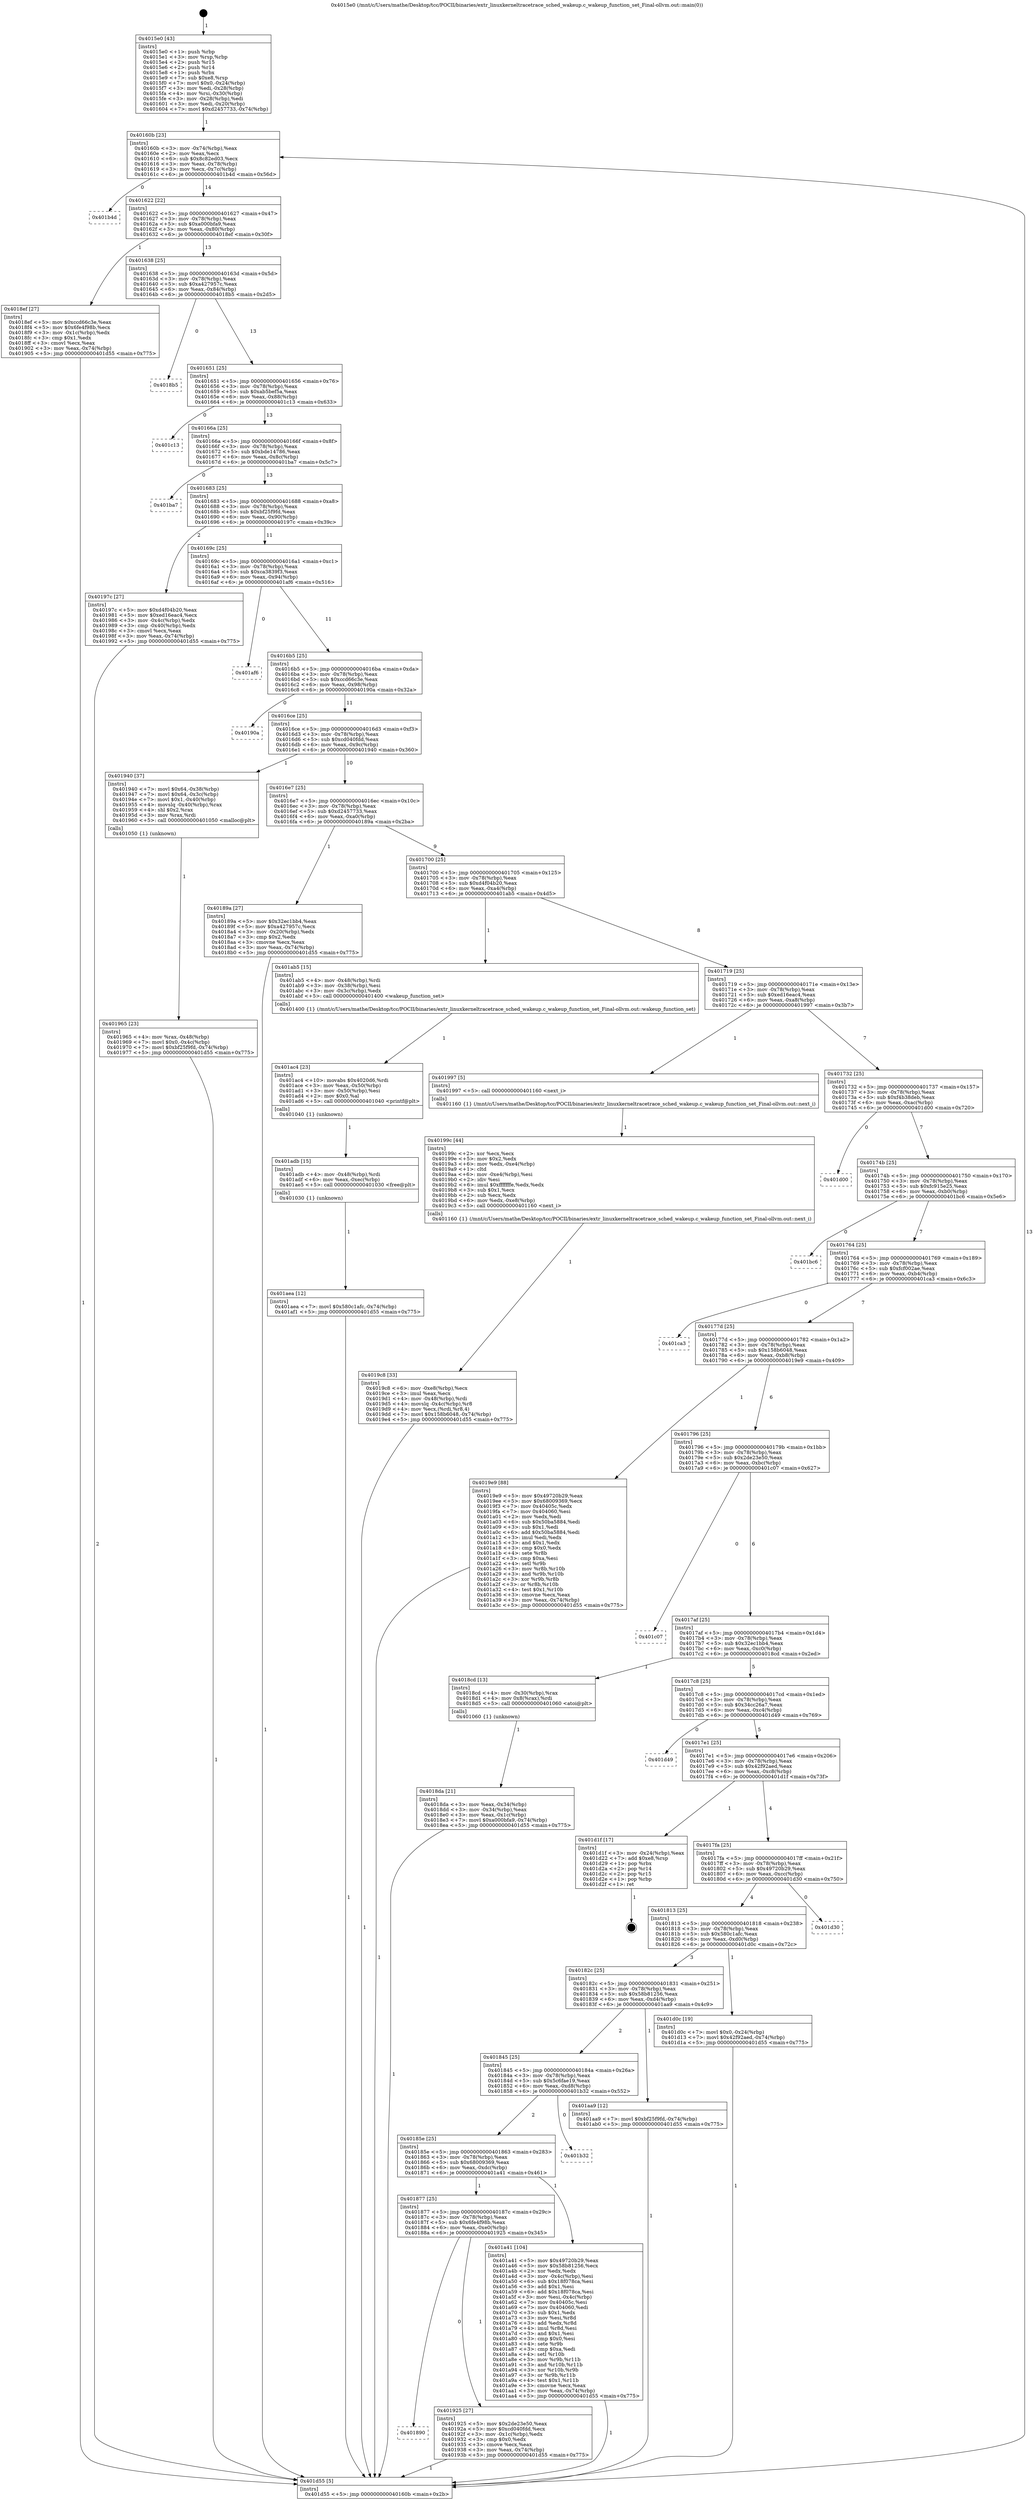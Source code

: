 digraph "0x4015e0" {
  label = "0x4015e0 (/mnt/c/Users/mathe/Desktop/tcc/POCII/binaries/extr_linuxkerneltracetrace_sched_wakeup.c_wakeup_function_set_Final-ollvm.out::main(0))"
  labelloc = "t"
  node[shape=record]

  Entry [label="",width=0.3,height=0.3,shape=circle,fillcolor=black,style=filled]
  "0x40160b" [label="{
     0x40160b [23]\l
     | [instrs]\l
     &nbsp;&nbsp;0x40160b \<+3\>: mov -0x74(%rbp),%eax\l
     &nbsp;&nbsp;0x40160e \<+2\>: mov %eax,%ecx\l
     &nbsp;&nbsp;0x401610 \<+6\>: sub $0x8c82ed03,%ecx\l
     &nbsp;&nbsp;0x401616 \<+3\>: mov %eax,-0x78(%rbp)\l
     &nbsp;&nbsp;0x401619 \<+3\>: mov %ecx,-0x7c(%rbp)\l
     &nbsp;&nbsp;0x40161c \<+6\>: je 0000000000401b4d \<main+0x56d\>\l
  }"]
  "0x401b4d" [label="{
     0x401b4d\l
  }", style=dashed]
  "0x401622" [label="{
     0x401622 [22]\l
     | [instrs]\l
     &nbsp;&nbsp;0x401622 \<+5\>: jmp 0000000000401627 \<main+0x47\>\l
     &nbsp;&nbsp;0x401627 \<+3\>: mov -0x78(%rbp),%eax\l
     &nbsp;&nbsp;0x40162a \<+5\>: sub $0xa000bfa9,%eax\l
     &nbsp;&nbsp;0x40162f \<+3\>: mov %eax,-0x80(%rbp)\l
     &nbsp;&nbsp;0x401632 \<+6\>: je 00000000004018ef \<main+0x30f\>\l
  }"]
  Exit [label="",width=0.3,height=0.3,shape=circle,fillcolor=black,style=filled,peripheries=2]
  "0x4018ef" [label="{
     0x4018ef [27]\l
     | [instrs]\l
     &nbsp;&nbsp;0x4018ef \<+5\>: mov $0xccd66c3e,%eax\l
     &nbsp;&nbsp;0x4018f4 \<+5\>: mov $0x6fe4f98b,%ecx\l
     &nbsp;&nbsp;0x4018f9 \<+3\>: mov -0x1c(%rbp),%edx\l
     &nbsp;&nbsp;0x4018fc \<+3\>: cmp $0x1,%edx\l
     &nbsp;&nbsp;0x4018ff \<+3\>: cmovl %ecx,%eax\l
     &nbsp;&nbsp;0x401902 \<+3\>: mov %eax,-0x74(%rbp)\l
     &nbsp;&nbsp;0x401905 \<+5\>: jmp 0000000000401d55 \<main+0x775\>\l
  }"]
  "0x401638" [label="{
     0x401638 [25]\l
     | [instrs]\l
     &nbsp;&nbsp;0x401638 \<+5\>: jmp 000000000040163d \<main+0x5d\>\l
     &nbsp;&nbsp;0x40163d \<+3\>: mov -0x78(%rbp),%eax\l
     &nbsp;&nbsp;0x401640 \<+5\>: sub $0xa427957c,%eax\l
     &nbsp;&nbsp;0x401645 \<+6\>: mov %eax,-0x84(%rbp)\l
     &nbsp;&nbsp;0x40164b \<+6\>: je 00000000004018b5 \<main+0x2d5\>\l
  }"]
  "0x401aea" [label="{
     0x401aea [12]\l
     | [instrs]\l
     &nbsp;&nbsp;0x401aea \<+7\>: movl $0x580c1afc,-0x74(%rbp)\l
     &nbsp;&nbsp;0x401af1 \<+5\>: jmp 0000000000401d55 \<main+0x775\>\l
  }"]
  "0x4018b5" [label="{
     0x4018b5\l
  }", style=dashed]
  "0x401651" [label="{
     0x401651 [25]\l
     | [instrs]\l
     &nbsp;&nbsp;0x401651 \<+5\>: jmp 0000000000401656 \<main+0x76\>\l
     &nbsp;&nbsp;0x401656 \<+3\>: mov -0x78(%rbp),%eax\l
     &nbsp;&nbsp;0x401659 \<+5\>: sub $0xab5bef5a,%eax\l
     &nbsp;&nbsp;0x40165e \<+6\>: mov %eax,-0x88(%rbp)\l
     &nbsp;&nbsp;0x401664 \<+6\>: je 0000000000401c13 \<main+0x633\>\l
  }"]
  "0x401adb" [label="{
     0x401adb [15]\l
     | [instrs]\l
     &nbsp;&nbsp;0x401adb \<+4\>: mov -0x48(%rbp),%rdi\l
     &nbsp;&nbsp;0x401adf \<+6\>: mov %eax,-0xec(%rbp)\l
     &nbsp;&nbsp;0x401ae5 \<+5\>: call 0000000000401030 \<free@plt\>\l
     | [calls]\l
     &nbsp;&nbsp;0x401030 \{1\} (unknown)\l
  }"]
  "0x401c13" [label="{
     0x401c13\l
  }", style=dashed]
  "0x40166a" [label="{
     0x40166a [25]\l
     | [instrs]\l
     &nbsp;&nbsp;0x40166a \<+5\>: jmp 000000000040166f \<main+0x8f\>\l
     &nbsp;&nbsp;0x40166f \<+3\>: mov -0x78(%rbp),%eax\l
     &nbsp;&nbsp;0x401672 \<+5\>: sub $0xbde14786,%eax\l
     &nbsp;&nbsp;0x401677 \<+6\>: mov %eax,-0x8c(%rbp)\l
     &nbsp;&nbsp;0x40167d \<+6\>: je 0000000000401ba7 \<main+0x5c7\>\l
  }"]
  "0x401ac4" [label="{
     0x401ac4 [23]\l
     | [instrs]\l
     &nbsp;&nbsp;0x401ac4 \<+10\>: movabs $0x4020d6,%rdi\l
     &nbsp;&nbsp;0x401ace \<+3\>: mov %eax,-0x50(%rbp)\l
     &nbsp;&nbsp;0x401ad1 \<+3\>: mov -0x50(%rbp),%esi\l
     &nbsp;&nbsp;0x401ad4 \<+2\>: mov $0x0,%al\l
     &nbsp;&nbsp;0x401ad6 \<+5\>: call 0000000000401040 \<printf@plt\>\l
     | [calls]\l
     &nbsp;&nbsp;0x401040 \{1\} (unknown)\l
  }"]
  "0x401ba7" [label="{
     0x401ba7\l
  }", style=dashed]
  "0x401683" [label="{
     0x401683 [25]\l
     | [instrs]\l
     &nbsp;&nbsp;0x401683 \<+5\>: jmp 0000000000401688 \<main+0xa8\>\l
     &nbsp;&nbsp;0x401688 \<+3\>: mov -0x78(%rbp),%eax\l
     &nbsp;&nbsp;0x40168b \<+5\>: sub $0xbf25f9fd,%eax\l
     &nbsp;&nbsp;0x401690 \<+6\>: mov %eax,-0x90(%rbp)\l
     &nbsp;&nbsp;0x401696 \<+6\>: je 000000000040197c \<main+0x39c\>\l
  }"]
  "0x4019c8" [label="{
     0x4019c8 [33]\l
     | [instrs]\l
     &nbsp;&nbsp;0x4019c8 \<+6\>: mov -0xe8(%rbp),%ecx\l
     &nbsp;&nbsp;0x4019ce \<+3\>: imul %eax,%ecx\l
     &nbsp;&nbsp;0x4019d1 \<+4\>: mov -0x48(%rbp),%rdi\l
     &nbsp;&nbsp;0x4019d5 \<+4\>: movslq -0x4c(%rbp),%r8\l
     &nbsp;&nbsp;0x4019d9 \<+4\>: mov %ecx,(%rdi,%r8,4)\l
     &nbsp;&nbsp;0x4019dd \<+7\>: movl $0x158b6048,-0x74(%rbp)\l
     &nbsp;&nbsp;0x4019e4 \<+5\>: jmp 0000000000401d55 \<main+0x775\>\l
  }"]
  "0x40197c" [label="{
     0x40197c [27]\l
     | [instrs]\l
     &nbsp;&nbsp;0x40197c \<+5\>: mov $0xd4f04b20,%eax\l
     &nbsp;&nbsp;0x401981 \<+5\>: mov $0xed16eac4,%ecx\l
     &nbsp;&nbsp;0x401986 \<+3\>: mov -0x4c(%rbp),%edx\l
     &nbsp;&nbsp;0x401989 \<+3\>: cmp -0x40(%rbp),%edx\l
     &nbsp;&nbsp;0x40198c \<+3\>: cmovl %ecx,%eax\l
     &nbsp;&nbsp;0x40198f \<+3\>: mov %eax,-0x74(%rbp)\l
     &nbsp;&nbsp;0x401992 \<+5\>: jmp 0000000000401d55 \<main+0x775\>\l
  }"]
  "0x40169c" [label="{
     0x40169c [25]\l
     | [instrs]\l
     &nbsp;&nbsp;0x40169c \<+5\>: jmp 00000000004016a1 \<main+0xc1\>\l
     &nbsp;&nbsp;0x4016a1 \<+3\>: mov -0x78(%rbp),%eax\l
     &nbsp;&nbsp;0x4016a4 \<+5\>: sub $0xca3839f3,%eax\l
     &nbsp;&nbsp;0x4016a9 \<+6\>: mov %eax,-0x94(%rbp)\l
     &nbsp;&nbsp;0x4016af \<+6\>: je 0000000000401af6 \<main+0x516\>\l
  }"]
  "0x40199c" [label="{
     0x40199c [44]\l
     | [instrs]\l
     &nbsp;&nbsp;0x40199c \<+2\>: xor %ecx,%ecx\l
     &nbsp;&nbsp;0x40199e \<+5\>: mov $0x2,%edx\l
     &nbsp;&nbsp;0x4019a3 \<+6\>: mov %edx,-0xe4(%rbp)\l
     &nbsp;&nbsp;0x4019a9 \<+1\>: cltd\l
     &nbsp;&nbsp;0x4019aa \<+6\>: mov -0xe4(%rbp),%esi\l
     &nbsp;&nbsp;0x4019b0 \<+2\>: idiv %esi\l
     &nbsp;&nbsp;0x4019b2 \<+6\>: imul $0xfffffffe,%edx,%edx\l
     &nbsp;&nbsp;0x4019b8 \<+3\>: sub $0x1,%ecx\l
     &nbsp;&nbsp;0x4019bb \<+2\>: sub %ecx,%edx\l
     &nbsp;&nbsp;0x4019bd \<+6\>: mov %edx,-0xe8(%rbp)\l
     &nbsp;&nbsp;0x4019c3 \<+5\>: call 0000000000401160 \<next_i\>\l
     | [calls]\l
     &nbsp;&nbsp;0x401160 \{1\} (/mnt/c/Users/mathe/Desktop/tcc/POCII/binaries/extr_linuxkerneltracetrace_sched_wakeup.c_wakeup_function_set_Final-ollvm.out::next_i)\l
  }"]
  "0x401af6" [label="{
     0x401af6\l
  }", style=dashed]
  "0x4016b5" [label="{
     0x4016b5 [25]\l
     | [instrs]\l
     &nbsp;&nbsp;0x4016b5 \<+5\>: jmp 00000000004016ba \<main+0xda\>\l
     &nbsp;&nbsp;0x4016ba \<+3\>: mov -0x78(%rbp),%eax\l
     &nbsp;&nbsp;0x4016bd \<+5\>: sub $0xccd66c3e,%eax\l
     &nbsp;&nbsp;0x4016c2 \<+6\>: mov %eax,-0x98(%rbp)\l
     &nbsp;&nbsp;0x4016c8 \<+6\>: je 000000000040190a \<main+0x32a\>\l
  }"]
  "0x401965" [label="{
     0x401965 [23]\l
     | [instrs]\l
     &nbsp;&nbsp;0x401965 \<+4\>: mov %rax,-0x48(%rbp)\l
     &nbsp;&nbsp;0x401969 \<+7\>: movl $0x0,-0x4c(%rbp)\l
     &nbsp;&nbsp;0x401970 \<+7\>: movl $0xbf25f9fd,-0x74(%rbp)\l
     &nbsp;&nbsp;0x401977 \<+5\>: jmp 0000000000401d55 \<main+0x775\>\l
  }"]
  "0x40190a" [label="{
     0x40190a\l
  }", style=dashed]
  "0x4016ce" [label="{
     0x4016ce [25]\l
     | [instrs]\l
     &nbsp;&nbsp;0x4016ce \<+5\>: jmp 00000000004016d3 \<main+0xf3\>\l
     &nbsp;&nbsp;0x4016d3 \<+3\>: mov -0x78(%rbp),%eax\l
     &nbsp;&nbsp;0x4016d6 \<+5\>: sub $0xcd040fdd,%eax\l
     &nbsp;&nbsp;0x4016db \<+6\>: mov %eax,-0x9c(%rbp)\l
     &nbsp;&nbsp;0x4016e1 \<+6\>: je 0000000000401940 \<main+0x360\>\l
  }"]
  "0x401890" [label="{
     0x401890\l
  }", style=dashed]
  "0x401940" [label="{
     0x401940 [37]\l
     | [instrs]\l
     &nbsp;&nbsp;0x401940 \<+7\>: movl $0x64,-0x38(%rbp)\l
     &nbsp;&nbsp;0x401947 \<+7\>: movl $0x64,-0x3c(%rbp)\l
     &nbsp;&nbsp;0x40194e \<+7\>: movl $0x1,-0x40(%rbp)\l
     &nbsp;&nbsp;0x401955 \<+4\>: movslq -0x40(%rbp),%rax\l
     &nbsp;&nbsp;0x401959 \<+4\>: shl $0x2,%rax\l
     &nbsp;&nbsp;0x40195d \<+3\>: mov %rax,%rdi\l
     &nbsp;&nbsp;0x401960 \<+5\>: call 0000000000401050 \<malloc@plt\>\l
     | [calls]\l
     &nbsp;&nbsp;0x401050 \{1\} (unknown)\l
  }"]
  "0x4016e7" [label="{
     0x4016e7 [25]\l
     | [instrs]\l
     &nbsp;&nbsp;0x4016e7 \<+5\>: jmp 00000000004016ec \<main+0x10c\>\l
     &nbsp;&nbsp;0x4016ec \<+3\>: mov -0x78(%rbp),%eax\l
     &nbsp;&nbsp;0x4016ef \<+5\>: sub $0xd2457733,%eax\l
     &nbsp;&nbsp;0x4016f4 \<+6\>: mov %eax,-0xa0(%rbp)\l
     &nbsp;&nbsp;0x4016fa \<+6\>: je 000000000040189a \<main+0x2ba\>\l
  }"]
  "0x401925" [label="{
     0x401925 [27]\l
     | [instrs]\l
     &nbsp;&nbsp;0x401925 \<+5\>: mov $0x2de23e50,%eax\l
     &nbsp;&nbsp;0x40192a \<+5\>: mov $0xcd040fdd,%ecx\l
     &nbsp;&nbsp;0x40192f \<+3\>: mov -0x1c(%rbp),%edx\l
     &nbsp;&nbsp;0x401932 \<+3\>: cmp $0x0,%edx\l
     &nbsp;&nbsp;0x401935 \<+3\>: cmove %ecx,%eax\l
     &nbsp;&nbsp;0x401938 \<+3\>: mov %eax,-0x74(%rbp)\l
     &nbsp;&nbsp;0x40193b \<+5\>: jmp 0000000000401d55 \<main+0x775\>\l
  }"]
  "0x40189a" [label="{
     0x40189a [27]\l
     | [instrs]\l
     &nbsp;&nbsp;0x40189a \<+5\>: mov $0x32ec1bb4,%eax\l
     &nbsp;&nbsp;0x40189f \<+5\>: mov $0xa427957c,%ecx\l
     &nbsp;&nbsp;0x4018a4 \<+3\>: mov -0x20(%rbp),%edx\l
     &nbsp;&nbsp;0x4018a7 \<+3\>: cmp $0x2,%edx\l
     &nbsp;&nbsp;0x4018aa \<+3\>: cmovne %ecx,%eax\l
     &nbsp;&nbsp;0x4018ad \<+3\>: mov %eax,-0x74(%rbp)\l
     &nbsp;&nbsp;0x4018b0 \<+5\>: jmp 0000000000401d55 \<main+0x775\>\l
  }"]
  "0x401700" [label="{
     0x401700 [25]\l
     | [instrs]\l
     &nbsp;&nbsp;0x401700 \<+5\>: jmp 0000000000401705 \<main+0x125\>\l
     &nbsp;&nbsp;0x401705 \<+3\>: mov -0x78(%rbp),%eax\l
     &nbsp;&nbsp;0x401708 \<+5\>: sub $0xd4f04b20,%eax\l
     &nbsp;&nbsp;0x40170d \<+6\>: mov %eax,-0xa4(%rbp)\l
     &nbsp;&nbsp;0x401713 \<+6\>: je 0000000000401ab5 \<main+0x4d5\>\l
  }"]
  "0x401d55" [label="{
     0x401d55 [5]\l
     | [instrs]\l
     &nbsp;&nbsp;0x401d55 \<+5\>: jmp 000000000040160b \<main+0x2b\>\l
  }"]
  "0x4015e0" [label="{
     0x4015e0 [43]\l
     | [instrs]\l
     &nbsp;&nbsp;0x4015e0 \<+1\>: push %rbp\l
     &nbsp;&nbsp;0x4015e1 \<+3\>: mov %rsp,%rbp\l
     &nbsp;&nbsp;0x4015e4 \<+2\>: push %r15\l
     &nbsp;&nbsp;0x4015e6 \<+2\>: push %r14\l
     &nbsp;&nbsp;0x4015e8 \<+1\>: push %rbx\l
     &nbsp;&nbsp;0x4015e9 \<+7\>: sub $0xe8,%rsp\l
     &nbsp;&nbsp;0x4015f0 \<+7\>: movl $0x0,-0x24(%rbp)\l
     &nbsp;&nbsp;0x4015f7 \<+3\>: mov %edi,-0x28(%rbp)\l
     &nbsp;&nbsp;0x4015fa \<+4\>: mov %rsi,-0x30(%rbp)\l
     &nbsp;&nbsp;0x4015fe \<+3\>: mov -0x28(%rbp),%edi\l
     &nbsp;&nbsp;0x401601 \<+3\>: mov %edi,-0x20(%rbp)\l
     &nbsp;&nbsp;0x401604 \<+7\>: movl $0xd2457733,-0x74(%rbp)\l
  }"]
  "0x401877" [label="{
     0x401877 [25]\l
     | [instrs]\l
     &nbsp;&nbsp;0x401877 \<+5\>: jmp 000000000040187c \<main+0x29c\>\l
     &nbsp;&nbsp;0x40187c \<+3\>: mov -0x78(%rbp),%eax\l
     &nbsp;&nbsp;0x40187f \<+5\>: sub $0x6fe4f98b,%eax\l
     &nbsp;&nbsp;0x401884 \<+6\>: mov %eax,-0xe0(%rbp)\l
     &nbsp;&nbsp;0x40188a \<+6\>: je 0000000000401925 \<main+0x345\>\l
  }"]
  "0x401ab5" [label="{
     0x401ab5 [15]\l
     | [instrs]\l
     &nbsp;&nbsp;0x401ab5 \<+4\>: mov -0x48(%rbp),%rdi\l
     &nbsp;&nbsp;0x401ab9 \<+3\>: mov -0x38(%rbp),%esi\l
     &nbsp;&nbsp;0x401abc \<+3\>: mov -0x3c(%rbp),%edx\l
     &nbsp;&nbsp;0x401abf \<+5\>: call 0000000000401400 \<wakeup_function_set\>\l
     | [calls]\l
     &nbsp;&nbsp;0x401400 \{1\} (/mnt/c/Users/mathe/Desktop/tcc/POCII/binaries/extr_linuxkerneltracetrace_sched_wakeup.c_wakeup_function_set_Final-ollvm.out::wakeup_function_set)\l
  }"]
  "0x401719" [label="{
     0x401719 [25]\l
     | [instrs]\l
     &nbsp;&nbsp;0x401719 \<+5\>: jmp 000000000040171e \<main+0x13e\>\l
     &nbsp;&nbsp;0x40171e \<+3\>: mov -0x78(%rbp),%eax\l
     &nbsp;&nbsp;0x401721 \<+5\>: sub $0xed16eac4,%eax\l
     &nbsp;&nbsp;0x401726 \<+6\>: mov %eax,-0xa8(%rbp)\l
     &nbsp;&nbsp;0x40172c \<+6\>: je 0000000000401997 \<main+0x3b7\>\l
  }"]
  "0x401a41" [label="{
     0x401a41 [104]\l
     | [instrs]\l
     &nbsp;&nbsp;0x401a41 \<+5\>: mov $0x49720b29,%eax\l
     &nbsp;&nbsp;0x401a46 \<+5\>: mov $0x58b81256,%ecx\l
     &nbsp;&nbsp;0x401a4b \<+2\>: xor %edx,%edx\l
     &nbsp;&nbsp;0x401a4d \<+3\>: mov -0x4c(%rbp),%esi\l
     &nbsp;&nbsp;0x401a50 \<+6\>: sub $0x18f078ca,%esi\l
     &nbsp;&nbsp;0x401a56 \<+3\>: add $0x1,%esi\l
     &nbsp;&nbsp;0x401a59 \<+6\>: add $0x18f078ca,%esi\l
     &nbsp;&nbsp;0x401a5f \<+3\>: mov %esi,-0x4c(%rbp)\l
     &nbsp;&nbsp;0x401a62 \<+7\>: mov 0x40405c,%esi\l
     &nbsp;&nbsp;0x401a69 \<+7\>: mov 0x404060,%edi\l
     &nbsp;&nbsp;0x401a70 \<+3\>: sub $0x1,%edx\l
     &nbsp;&nbsp;0x401a73 \<+3\>: mov %esi,%r8d\l
     &nbsp;&nbsp;0x401a76 \<+3\>: add %edx,%r8d\l
     &nbsp;&nbsp;0x401a79 \<+4\>: imul %r8d,%esi\l
     &nbsp;&nbsp;0x401a7d \<+3\>: and $0x1,%esi\l
     &nbsp;&nbsp;0x401a80 \<+3\>: cmp $0x0,%esi\l
     &nbsp;&nbsp;0x401a83 \<+4\>: sete %r9b\l
     &nbsp;&nbsp;0x401a87 \<+3\>: cmp $0xa,%edi\l
     &nbsp;&nbsp;0x401a8a \<+4\>: setl %r10b\l
     &nbsp;&nbsp;0x401a8e \<+3\>: mov %r9b,%r11b\l
     &nbsp;&nbsp;0x401a91 \<+3\>: and %r10b,%r11b\l
     &nbsp;&nbsp;0x401a94 \<+3\>: xor %r10b,%r9b\l
     &nbsp;&nbsp;0x401a97 \<+3\>: or %r9b,%r11b\l
     &nbsp;&nbsp;0x401a9a \<+4\>: test $0x1,%r11b\l
     &nbsp;&nbsp;0x401a9e \<+3\>: cmovne %ecx,%eax\l
     &nbsp;&nbsp;0x401aa1 \<+3\>: mov %eax,-0x74(%rbp)\l
     &nbsp;&nbsp;0x401aa4 \<+5\>: jmp 0000000000401d55 \<main+0x775\>\l
  }"]
  "0x401997" [label="{
     0x401997 [5]\l
     | [instrs]\l
     &nbsp;&nbsp;0x401997 \<+5\>: call 0000000000401160 \<next_i\>\l
     | [calls]\l
     &nbsp;&nbsp;0x401160 \{1\} (/mnt/c/Users/mathe/Desktop/tcc/POCII/binaries/extr_linuxkerneltracetrace_sched_wakeup.c_wakeup_function_set_Final-ollvm.out::next_i)\l
  }"]
  "0x401732" [label="{
     0x401732 [25]\l
     | [instrs]\l
     &nbsp;&nbsp;0x401732 \<+5\>: jmp 0000000000401737 \<main+0x157\>\l
     &nbsp;&nbsp;0x401737 \<+3\>: mov -0x78(%rbp),%eax\l
     &nbsp;&nbsp;0x40173a \<+5\>: sub $0xf4b38deb,%eax\l
     &nbsp;&nbsp;0x40173f \<+6\>: mov %eax,-0xac(%rbp)\l
     &nbsp;&nbsp;0x401745 \<+6\>: je 0000000000401d00 \<main+0x720\>\l
  }"]
  "0x40185e" [label="{
     0x40185e [25]\l
     | [instrs]\l
     &nbsp;&nbsp;0x40185e \<+5\>: jmp 0000000000401863 \<main+0x283\>\l
     &nbsp;&nbsp;0x401863 \<+3\>: mov -0x78(%rbp),%eax\l
     &nbsp;&nbsp;0x401866 \<+5\>: sub $0x68009369,%eax\l
     &nbsp;&nbsp;0x40186b \<+6\>: mov %eax,-0xdc(%rbp)\l
     &nbsp;&nbsp;0x401871 \<+6\>: je 0000000000401a41 \<main+0x461\>\l
  }"]
  "0x401d00" [label="{
     0x401d00\l
  }", style=dashed]
  "0x40174b" [label="{
     0x40174b [25]\l
     | [instrs]\l
     &nbsp;&nbsp;0x40174b \<+5\>: jmp 0000000000401750 \<main+0x170\>\l
     &nbsp;&nbsp;0x401750 \<+3\>: mov -0x78(%rbp),%eax\l
     &nbsp;&nbsp;0x401753 \<+5\>: sub $0xfc915e25,%eax\l
     &nbsp;&nbsp;0x401758 \<+6\>: mov %eax,-0xb0(%rbp)\l
     &nbsp;&nbsp;0x40175e \<+6\>: je 0000000000401bc6 \<main+0x5e6\>\l
  }"]
  "0x401b32" [label="{
     0x401b32\l
  }", style=dashed]
  "0x401bc6" [label="{
     0x401bc6\l
  }", style=dashed]
  "0x401764" [label="{
     0x401764 [25]\l
     | [instrs]\l
     &nbsp;&nbsp;0x401764 \<+5\>: jmp 0000000000401769 \<main+0x189\>\l
     &nbsp;&nbsp;0x401769 \<+3\>: mov -0x78(%rbp),%eax\l
     &nbsp;&nbsp;0x40176c \<+5\>: sub $0xfcf002ae,%eax\l
     &nbsp;&nbsp;0x401771 \<+6\>: mov %eax,-0xb4(%rbp)\l
     &nbsp;&nbsp;0x401777 \<+6\>: je 0000000000401ca3 \<main+0x6c3\>\l
  }"]
  "0x401845" [label="{
     0x401845 [25]\l
     | [instrs]\l
     &nbsp;&nbsp;0x401845 \<+5\>: jmp 000000000040184a \<main+0x26a\>\l
     &nbsp;&nbsp;0x40184a \<+3\>: mov -0x78(%rbp),%eax\l
     &nbsp;&nbsp;0x40184d \<+5\>: sub $0x5c6fae19,%eax\l
     &nbsp;&nbsp;0x401852 \<+6\>: mov %eax,-0xd8(%rbp)\l
     &nbsp;&nbsp;0x401858 \<+6\>: je 0000000000401b32 \<main+0x552\>\l
  }"]
  "0x401ca3" [label="{
     0x401ca3\l
  }", style=dashed]
  "0x40177d" [label="{
     0x40177d [25]\l
     | [instrs]\l
     &nbsp;&nbsp;0x40177d \<+5\>: jmp 0000000000401782 \<main+0x1a2\>\l
     &nbsp;&nbsp;0x401782 \<+3\>: mov -0x78(%rbp),%eax\l
     &nbsp;&nbsp;0x401785 \<+5\>: sub $0x158b6048,%eax\l
     &nbsp;&nbsp;0x40178a \<+6\>: mov %eax,-0xb8(%rbp)\l
     &nbsp;&nbsp;0x401790 \<+6\>: je 00000000004019e9 \<main+0x409\>\l
  }"]
  "0x401aa9" [label="{
     0x401aa9 [12]\l
     | [instrs]\l
     &nbsp;&nbsp;0x401aa9 \<+7\>: movl $0xbf25f9fd,-0x74(%rbp)\l
     &nbsp;&nbsp;0x401ab0 \<+5\>: jmp 0000000000401d55 \<main+0x775\>\l
  }"]
  "0x4019e9" [label="{
     0x4019e9 [88]\l
     | [instrs]\l
     &nbsp;&nbsp;0x4019e9 \<+5\>: mov $0x49720b29,%eax\l
     &nbsp;&nbsp;0x4019ee \<+5\>: mov $0x68009369,%ecx\l
     &nbsp;&nbsp;0x4019f3 \<+7\>: mov 0x40405c,%edx\l
     &nbsp;&nbsp;0x4019fa \<+7\>: mov 0x404060,%esi\l
     &nbsp;&nbsp;0x401a01 \<+2\>: mov %edx,%edi\l
     &nbsp;&nbsp;0x401a03 \<+6\>: sub $0x50ba5884,%edi\l
     &nbsp;&nbsp;0x401a09 \<+3\>: sub $0x1,%edi\l
     &nbsp;&nbsp;0x401a0c \<+6\>: add $0x50ba5884,%edi\l
     &nbsp;&nbsp;0x401a12 \<+3\>: imul %edi,%edx\l
     &nbsp;&nbsp;0x401a15 \<+3\>: and $0x1,%edx\l
     &nbsp;&nbsp;0x401a18 \<+3\>: cmp $0x0,%edx\l
     &nbsp;&nbsp;0x401a1b \<+4\>: sete %r8b\l
     &nbsp;&nbsp;0x401a1f \<+3\>: cmp $0xa,%esi\l
     &nbsp;&nbsp;0x401a22 \<+4\>: setl %r9b\l
     &nbsp;&nbsp;0x401a26 \<+3\>: mov %r8b,%r10b\l
     &nbsp;&nbsp;0x401a29 \<+3\>: and %r9b,%r10b\l
     &nbsp;&nbsp;0x401a2c \<+3\>: xor %r9b,%r8b\l
     &nbsp;&nbsp;0x401a2f \<+3\>: or %r8b,%r10b\l
     &nbsp;&nbsp;0x401a32 \<+4\>: test $0x1,%r10b\l
     &nbsp;&nbsp;0x401a36 \<+3\>: cmovne %ecx,%eax\l
     &nbsp;&nbsp;0x401a39 \<+3\>: mov %eax,-0x74(%rbp)\l
     &nbsp;&nbsp;0x401a3c \<+5\>: jmp 0000000000401d55 \<main+0x775\>\l
  }"]
  "0x401796" [label="{
     0x401796 [25]\l
     | [instrs]\l
     &nbsp;&nbsp;0x401796 \<+5\>: jmp 000000000040179b \<main+0x1bb\>\l
     &nbsp;&nbsp;0x40179b \<+3\>: mov -0x78(%rbp),%eax\l
     &nbsp;&nbsp;0x40179e \<+5\>: sub $0x2de23e50,%eax\l
     &nbsp;&nbsp;0x4017a3 \<+6\>: mov %eax,-0xbc(%rbp)\l
     &nbsp;&nbsp;0x4017a9 \<+6\>: je 0000000000401c07 \<main+0x627\>\l
  }"]
  "0x40182c" [label="{
     0x40182c [25]\l
     | [instrs]\l
     &nbsp;&nbsp;0x40182c \<+5\>: jmp 0000000000401831 \<main+0x251\>\l
     &nbsp;&nbsp;0x401831 \<+3\>: mov -0x78(%rbp),%eax\l
     &nbsp;&nbsp;0x401834 \<+5\>: sub $0x58b81256,%eax\l
     &nbsp;&nbsp;0x401839 \<+6\>: mov %eax,-0xd4(%rbp)\l
     &nbsp;&nbsp;0x40183f \<+6\>: je 0000000000401aa9 \<main+0x4c9\>\l
  }"]
  "0x401c07" [label="{
     0x401c07\l
  }", style=dashed]
  "0x4017af" [label="{
     0x4017af [25]\l
     | [instrs]\l
     &nbsp;&nbsp;0x4017af \<+5\>: jmp 00000000004017b4 \<main+0x1d4\>\l
     &nbsp;&nbsp;0x4017b4 \<+3\>: mov -0x78(%rbp),%eax\l
     &nbsp;&nbsp;0x4017b7 \<+5\>: sub $0x32ec1bb4,%eax\l
     &nbsp;&nbsp;0x4017bc \<+6\>: mov %eax,-0xc0(%rbp)\l
     &nbsp;&nbsp;0x4017c2 \<+6\>: je 00000000004018cd \<main+0x2ed\>\l
  }"]
  "0x401d0c" [label="{
     0x401d0c [19]\l
     | [instrs]\l
     &nbsp;&nbsp;0x401d0c \<+7\>: movl $0x0,-0x24(%rbp)\l
     &nbsp;&nbsp;0x401d13 \<+7\>: movl $0x42f92aed,-0x74(%rbp)\l
     &nbsp;&nbsp;0x401d1a \<+5\>: jmp 0000000000401d55 \<main+0x775\>\l
  }"]
  "0x4018cd" [label="{
     0x4018cd [13]\l
     | [instrs]\l
     &nbsp;&nbsp;0x4018cd \<+4\>: mov -0x30(%rbp),%rax\l
     &nbsp;&nbsp;0x4018d1 \<+4\>: mov 0x8(%rax),%rdi\l
     &nbsp;&nbsp;0x4018d5 \<+5\>: call 0000000000401060 \<atoi@plt\>\l
     | [calls]\l
     &nbsp;&nbsp;0x401060 \{1\} (unknown)\l
  }"]
  "0x4017c8" [label="{
     0x4017c8 [25]\l
     | [instrs]\l
     &nbsp;&nbsp;0x4017c8 \<+5\>: jmp 00000000004017cd \<main+0x1ed\>\l
     &nbsp;&nbsp;0x4017cd \<+3\>: mov -0x78(%rbp),%eax\l
     &nbsp;&nbsp;0x4017d0 \<+5\>: sub $0x34cc26a7,%eax\l
     &nbsp;&nbsp;0x4017d5 \<+6\>: mov %eax,-0xc4(%rbp)\l
     &nbsp;&nbsp;0x4017db \<+6\>: je 0000000000401d49 \<main+0x769\>\l
  }"]
  "0x4018da" [label="{
     0x4018da [21]\l
     | [instrs]\l
     &nbsp;&nbsp;0x4018da \<+3\>: mov %eax,-0x34(%rbp)\l
     &nbsp;&nbsp;0x4018dd \<+3\>: mov -0x34(%rbp),%eax\l
     &nbsp;&nbsp;0x4018e0 \<+3\>: mov %eax,-0x1c(%rbp)\l
     &nbsp;&nbsp;0x4018e3 \<+7\>: movl $0xa000bfa9,-0x74(%rbp)\l
     &nbsp;&nbsp;0x4018ea \<+5\>: jmp 0000000000401d55 \<main+0x775\>\l
  }"]
  "0x401813" [label="{
     0x401813 [25]\l
     | [instrs]\l
     &nbsp;&nbsp;0x401813 \<+5\>: jmp 0000000000401818 \<main+0x238\>\l
     &nbsp;&nbsp;0x401818 \<+3\>: mov -0x78(%rbp),%eax\l
     &nbsp;&nbsp;0x40181b \<+5\>: sub $0x580c1afc,%eax\l
     &nbsp;&nbsp;0x401820 \<+6\>: mov %eax,-0xd0(%rbp)\l
     &nbsp;&nbsp;0x401826 \<+6\>: je 0000000000401d0c \<main+0x72c\>\l
  }"]
  "0x401d49" [label="{
     0x401d49\l
  }", style=dashed]
  "0x4017e1" [label="{
     0x4017e1 [25]\l
     | [instrs]\l
     &nbsp;&nbsp;0x4017e1 \<+5\>: jmp 00000000004017e6 \<main+0x206\>\l
     &nbsp;&nbsp;0x4017e6 \<+3\>: mov -0x78(%rbp),%eax\l
     &nbsp;&nbsp;0x4017e9 \<+5\>: sub $0x42f92aed,%eax\l
     &nbsp;&nbsp;0x4017ee \<+6\>: mov %eax,-0xc8(%rbp)\l
     &nbsp;&nbsp;0x4017f4 \<+6\>: je 0000000000401d1f \<main+0x73f\>\l
  }"]
  "0x401d30" [label="{
     0x401d30\l
  }", style=dashed]
  "0x401d1f" [label="{
     0x401d1f [17]\l
     | [instrs]\l
     &nbsp;&nbsp;0x401d1f \<+3\>: mov -0x24(%rbp),%eax\l
     &nbsp;&nbsp;0x401d22 \<+7\>: add $0xe8,%rsp\l
     &nbsp;&nbsp;0x401d29 \<+1\>: pop %rbx\l
     &nbsp;&nbsp;0x401d2a \<+2\>: pop %r14\l
     &nbsp;&nbsp;0x401d2c \<+2\>: pop %r15\l
     &nbsp;&nbsp;0x401d2e \<+1\>: pop %rbp\l
     &nbsp;&nbsp;0x401d2f \<+1\>: ret\l
  }"]
  "0x4017fa" [label="{
     0x4017fa [25]\l
     | [instrs]\l
     &nbsp;&nbsp;0x4017fa \<+5\>: jmp 00000000004017ff \<main+0x21f\>\l
     &nbsp;&nbsp;0x4017ff \<+3\>: mov -0x78(%rbp),%eax\l
     &nbsp;&nbsp;0x401802 \<+5\>: sub $0x49720b29,%eax\l
     &nbsp;&nbsp;0x401807 \<+6\>: mov %eax,-0xcc(%rbp)\l
     &nbsp;&nbsp;0x40180d \<+6\>: je 0000000000401d30 \<main+0x750\>\l
  }"]
  Entry -> "0x4015e0" [label=" 1"]
  "0x40160b" -> "0x401b4d" [label=" 0"]
  "0x40160b" -> "0x401622" [label=" 14"]
  "0x401d1f" -> Exit [label=" 1"]
  "0x401622" -> "0x4018ef" [label=" 1"]
  "0x401622" -> "0x401638" [label=" 13"]
  "0x401d0c" -> "0x401d55" [label=" 1"]
  "0x401638" -> "0x4018b5" [label=" 0"]
  "0x401638" -> "0x401651" [label=" 13"]
  "0x401aea" -> "0x401d55" [label=" 1"]
  "0x401651" -> "0x401c13" [label=" 0"]
  "0x401651" -> "0x40166a" [label=" 13"]
  "0x401adb" -> "0x401aea" [label=" 1"]
  "0x40166a" -> "0x401ba7" [label=" 0"]
  "0x40166a" -> "0x401683" [label=" 13"]
  "0x401ac4" -> "0x401adb" [label=" 1"]
  "0x401683" -> "0x40197c" [label=" 2"]
  "0x401683" -> "0x40169c" [label=" 11"]
  "0x401ab5" -> "0x401ac4" [label=" 1"]
  "0x40169c" -> "0x401af6" [label=" 0"]
  "0x40169c" -> "0x4016b5" [label=" 11"]
  "0x401aa9" -> "0x401d55" [label=" 1"]
  "0x4016b5" -> "0x40190a" [label=" 0"]
  "0x4016b5" -> "0x4016ce" [label=" 11"]
  "0x401a41" -> "0x401d55" [label=" 1"]
  "0x4016ce" -> "0x401940" [label=" 1"]
  "0x4016ce" -> "0x4016e7" [label=" 10"]
  "0x4019e9" -> "0x401d55" [label=" 1"]
  "0x4016e7" -> "0x40189a" [label=" 1"]
  "0x4016e7" -> "0x401700" [label=" 9"]
  "0x40189a" -> "0x401d55" [label=" 1"]
  "0x4015e0" -> "0x40160b" [label=" 1"]
  "0x401d55" -> "0x40160b" [label=" 13"]
  "0x4019c8" -> "0x401d55" [label=" 1"]
  "0x401700" -> "0x401ab5" [label=" 1"]
  "0x401700" -> "0x401719" [label=" 8"]
  "0x401997" -> "0x40199c" [label=" 1"]
  "0x401719" -> "0x401997" [label=" 1"]
  "0x401719" -> "0x401732" [label=" 7"]
  "0x40197c" -> "0x401d55" [label=" 2"]
  "0x401732" -> "0x401d00" [label=" 0"]
  "0x401732" -> "0x40174b" [label=" 7"]
  "0x401940" -> "0x401965" [label=" 1"]
  "0x40174b" -> "0x401bc6" [label=" 0"]
  "0x40174b" -> "0x401764" [label=" 7"]
  "0x401925" -> "0x401d55" [label=" 1"]
  "0x401764" -> "0x401ca3" [label=" 0"]
  "0x401764" -> "0x40177d" [label=" 7"]
  "0x401877" -> "0x401925" [label=" 1"]
  "0x40177d" -> "0x4019e9" [label=" 1"]
  "0x40177d" -> "0x401796" [label=" 6"]
  "0x40199c" -> "0x4019c8" [label=" 1"]
  "0x401796" -> "0x401c07" [label=" 0"]
  "0x401796" -> "0x4017af" [label=" 6"]
  "0x40185e" -> "0x401a41" [label=" 1"]
  "0x4017af" -> "0x4018cd" [label=" 1"]
  "0x4017af" -> "0x4017c8" [label=" 5"]
  "0x4018cd" -> "0x4018da" [label=" 1"]
  "0x4018da" -> "0x401d55" [label=" 1"]
  "0x4018ef" -> "0x401d55" [label=" 1"]
  "0x401965" -> "0x401d55" [label=" 1"]
  "0x4017c8" -> "0x401d49" [label=" 0"]
  "0x4017c8" -> "0x4017e1" [label=" 5"]
  "0x401845" -> "0x401b32" [label=" 0"]
  "0x4017e1" -> "0x401d1f" [label=" 1"]
  "0x4017e1" -> "0x4017fa" [label=" 4"]
  "0x401877" -> "0x401890" [label=" 0"]
  "0x4017fa" -> "0x401d30" [label=" 0"]
  "0x4017fa" -> "0x401813" [label=" 4"]
  "0x401845" -> "0x40185e" [label=" 2"]
  "0x401813" -> "0x401d0c" [label=" 1"]
  "0x401813" -> "0x40182c" [label=" 3"]
  "0x40185e" -> "0x401877" [label=" 1"]
  "0x40182c" -> "0x401aa9" [label=" 1"]
  "0x40182c" -> "0x401845" [label=" 2"]
}
